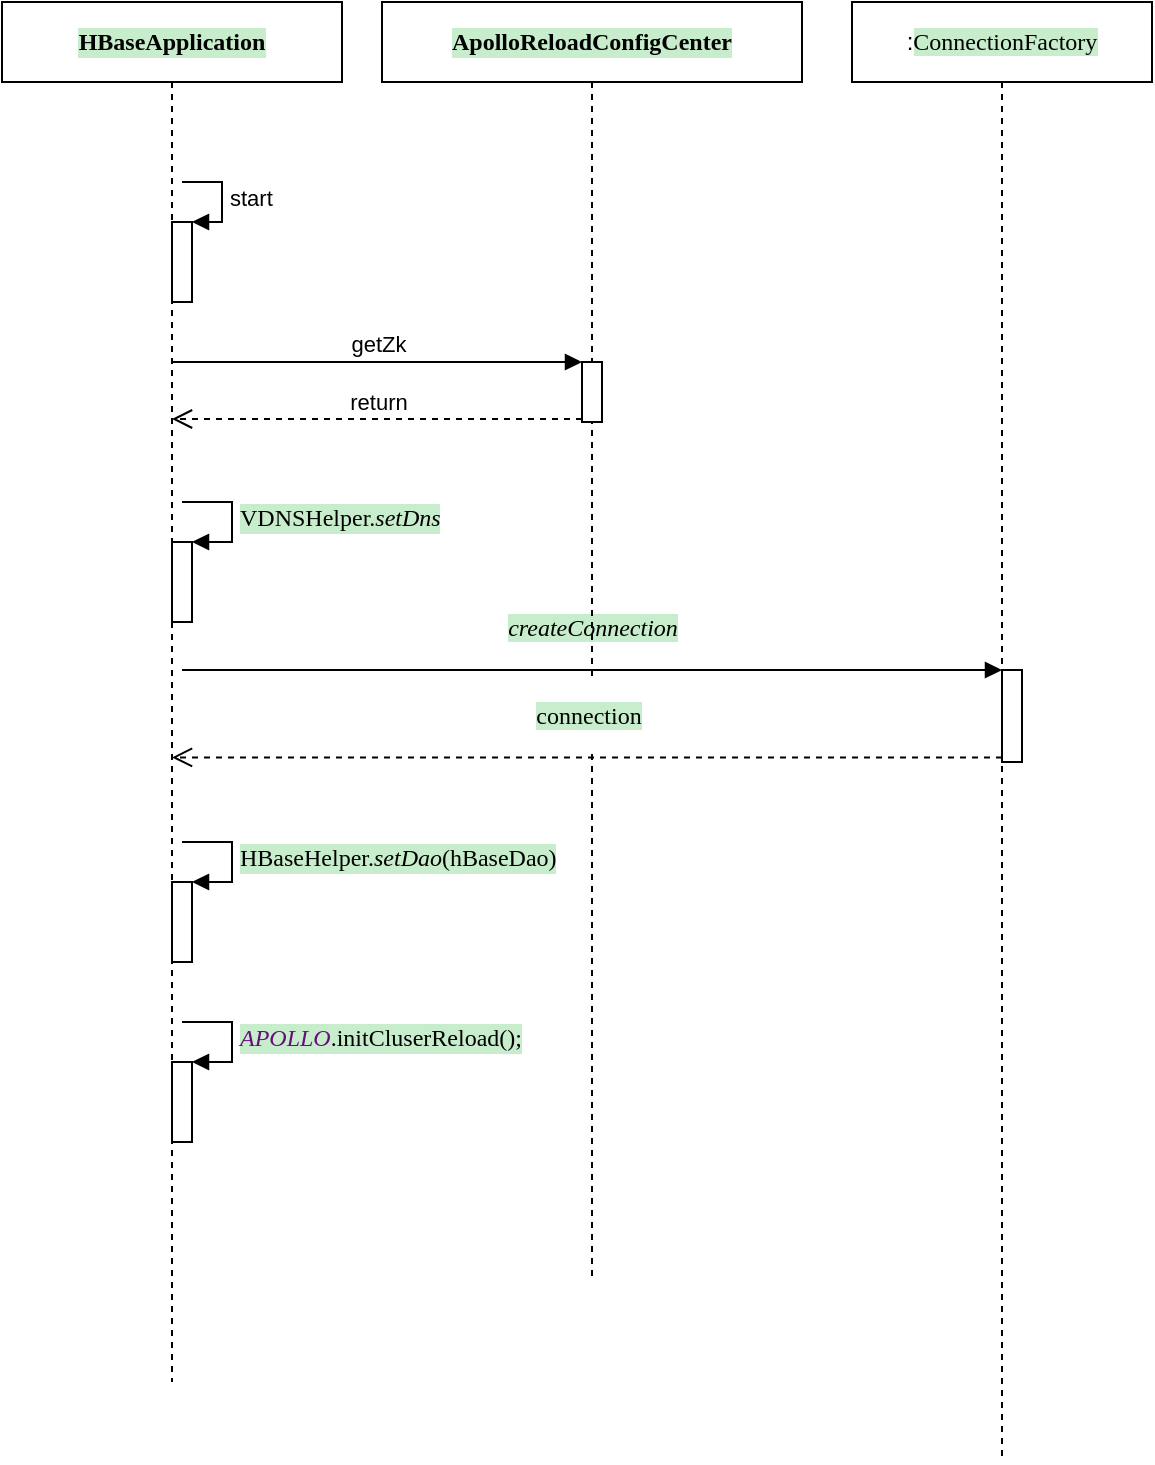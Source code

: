 <mxfile version="12.1.9" type="github" pages="1">
  <diagram id="xT3vci9xhDlzz1LShhqV" name="第 1 页">
    <mxGraphModel dx="1426" dy="745" grid="1" gridSize="10" guides="1" tooltips="1" connect="1" arrows="1" fold="1" page="1" pageScale="1" pageWidth="827" pageHeight="1169" math="0" shadow="0">
      <root>
        <mxCell id="0"/>
        <mxCell id="1" parent="0"/>
        <mxCell id="p_fjkcVtswT7v3uAvZ80-17" value="&lt;pre style=&quot;font-size: 9pt ; font-weight: 700 ; background-color: rgb(199 , 237 , 204) ; font-family: &amp;#34;menlo&amp;#34;&quot;&gt;HBaseApplication&lt;/pre&gt;" style="shape=umlLifeline;perimeter=lifelinePerimeter;whiteSpace=wrap;html=1;container=1;collapsible=0;recursiveResize=0;outlineConnect=0;" vertex="1" parent="1">
          <mxGeometry x="70" y="250" width="170" height="690" as="geometry"/>
        </mxCell>
        <mxCell id="p_fjkcVtswT7v3uAvZ80-19" value="start" style="edgeStyle=orthogonalEdgeStyle;html=1;align=left;spacingLeft=2;endArrow=block;rounded=0;entryX=1;entryY=0;" edge="1" target="p_fjkcVtswT7v3uAvZ80-18" parent="p_fjkcVtswT7v3uAvZ80-17">
          <mxGeometry relative="1" as="geometry">
            <mxPoint x="90" y="90" as="sourcePoint"/>
            <Array as="points">
              <mxPoint x="110" y="90"/>
              <mxPoint x="110" y="110"/>
            </Array>
          </mxGeometry>
        </mxCell>
        <mxCell id="p_fjkcVtswT7v3uAvZ80-27" value="" style="html=1;points=[];perimeter=orthogonalPerimeter;" vertex="1" parent="p_fjkcVtswT7v3uAvZ80-17">
          <mxGeometry x="85" y="270" width="10" height="40" as="geometry"/>
        </mxCell>
        <mxCell id="p_fjkcVtswT7v3uAvZ80-28" value="&lt;pre style=&quot;background-color: rgb(199 , 237 , 204) ; font-family: &amp;#34;menlo&amp;#34; ; font-size: 9pt&quot;&gt;VDNSHelper.&lt;span style=&quot;font-style: italic&quot;&gt;setDns&lt;/span&gt;&lt;/pre&gt;" style="edgeStyle=orthogonalEdgeStyle;html=1;align=left;spacingLeft=2;endArrow=block;rounded=0;entryX=1;entryY=0;" edge="1" target="p_fjkcVtswT7v3uAvZ80-27" parent="p_fjkcVtswT7v3uAvZ80-17">
          <mxGeometry relative="1" as="geometry">
            <mxPoint x="90" y="250" as="sourcePoint"/>
            <Array as="points">
              <mxPoint x="115" y="250"/>
            </Array>
          </mxGeometry>
        </mxCell>
        <mxCell id="p_fjkcVtswT7v3uAvZ80-31" value="&lt;pre style=&quot;background-color: rgb(199 , 237 , 204) ; font-family: &amp;#34;menlo&amp;#34; ; font-size: 9pt&quot;&gt;&lt;span style=&quot;font-style: italic&quot;&gt;createConnection&lt;/span&gt;&lt;/pre&gt;" style="html=1;verticalAlign=bottom;endArrow=block;entryX=0;entryY=0;" edge="1" target="p_fjkcVtswT7v3uAvZ80-30" parent="p_fjkcVtswT7v3uAvZ80-17">
          <mxGeometry relative="1" as="geometry">
            <mxPoint x="90" y="334" as="sourcePoint"/>
          </mxGeometry>
        </mxCell>
        <mxCell id="p_fjkcVtswT7v3uAvZ80-33" value="" style="html=1;points=[];perimeter=orthogonalPerimeter;" vertex="1" parent="p_fjkcVtswT7v3uAvZ80-17">
          <mxGeometry x="85" y="440" width="10" height="40" as="geometry"/>
        </mxCell>
        <mxCell id="p_fjkcVtswT7v3uAvZ80-34" value="&lt;pre style=&quot;background-color: rgb(199 , 237 , 204) ; font-family: &amp;#34;menlo&amp;#34; ; font-size: 9pt&quot;&gt;HBaseHelper.&lt;span style=&quot;font-style: italic&quot;&gt;setDao&lt;/span&gt;(hBaseDao)&lt;/pre&gt;" style="edgeStyle=orthogonalEdgeStyle;html=1;align=left;spacingLeft=2;endArrow=block;rounded=0;entryX=1;entryY=0;" edge="1" target="p_fjkcVtswT7v3uAvZ80-33" parent="p_fjkcVtswT7v3uAvZ80-17">
          <mxGeometry relative="1" as="geometry">
            <mxPoint x="90" y="420" as="sourcePoint"/>
            <Array as="points">
              <mxPoint x="115" y="420"/>
            </Array>
          </mxGeometry>
        </mxCell>
        <mxCell id="p_fjkcVtswT7v3uAvZ80-18" value="" style="html=1;points=[];perimeter=orthogonalPerimeter;" vertex="1" parent="p_fjkcVtswT7v3uAvZ80-17">
          <mxGeometry x="85" y="110" width="10" height="40" as="geometry"/>
        </mxCell>
        <mxCell id="p_fjkcVtswT7v3uAvZ80-35" value="" style="html=1;points=[];perimeter=orthogonalPerimeter;" vertex="1" parent="p_fjkcVtswT7v3uAvZ80-17">
          <mxGeometry x="85" y="530" width="10" height="40" as="geometry"/>
        </mxCell>
        <mxCell id="p_fjkcVtswT7v3uAvZ80-36" value="&lt;pre style=&quot;background-color: rgb(199 , 237 , 204) ; font-family: &amp;#34;menlo&amp;#34; ; font-size: 9pt&quot;&gt;&lt;span style=&quot;color: #660e7a ; font-style: italic&quot;&gt;APOLLO&lt;/span&gt;.initCluserReload();&lt;/pre&gt;" style="edgeStyle=orthogonalEdgeStyle;html=1;align=left;spacingLeft=2;endArrow=block;rounded=0;entryX=1;entryY=0;" edge="1" target="p_fjkcVtswT7v3uAvZ80-35" parent="p_fjkcVtswT7v3uAvZ80-17">
          <mxGeometry relative="1" as="geometry">
            <mxPoint x="90" y="510" as="sourcePoint"/>
            <Array as="points">
              <mxPoint x="115" y="510"/>
            </Array>
          </mxGeometry>
        </mxCell>
        <mxCell id="p_fjkcVtswT7v3uAvZ80-20" value="&lt;pre style=&quot;font-size: 9pt ; font-weight: 700 ; background-color: rgb(199 , 237 , 204) ; font-family: &amp;#34;menlo&amp;#34;&quot;&gt;&lt;pre style=&quot;font-family: &amp;#34;menlo&amp;#34; ; font-size: 9pt&quot;&gt;ApolloReloadConfigCenter&lt;/pre&gt;&lt;/pre&gt;" style="shape=umlLifeline;perimeter=lifelinePerimeter;whiteSpace=wrap;html=1;container=1;collapsible=0;recursiveResize=0;outlineConnect=0;" vertex="1" parent="1">
          <mxGeometry x="260" y="250" width="210" height="640" as="geometry"/>
        </mxCell>
        <mxCell id="p_fjkcVtswT7v3uAvZ80-24" value="" style="html=1;points=[];perimeter=orthogonalPerimeter;" vertex="1" parent="p_fjkcVtswT7v3uAvZ80-20">
          <mxGeometry x="100" y="180" width="10" height="30" as="geometry"/>
        </mxCell>
        <mxCell id="p_fjkcVtswT7v3uAvZ80-25" value="getZk" style="html=1;verticalAlign=bottom;endArrow=block;entryX=0;entryY=0;" edge="1" target="p_fjkcVtswT7v3uAvZ80-24" parent="1" source="p_fjkcVtswT7v3uAvZ80-17">
          <mxGeometry relative="1" as="geometry">
            <mxPoint x="110" y="470" as="sourcePoint"/>
          </mxGeometry>
        </mxCell>
        <mxCell id="p_fjkcVtswT7v3uAvZ80-26" value="return" style="html=1;verticalAlign=bottom;endArrow=open;dashed=1;endSize=8;exitX=0;exitY=0.95;" edge="1" source="p_fjkcVtswT7v3uAvZ80-24" parent="1" target="p_fjkcVtswT7v3uAvZ80-17">
          <mxGeometry relative="1" as="geometry">
            <mxPoint x="160" y="510" as="targetPoint"/>
          </mxGeometry>
        </mxCell>
        <mxCell id="p_fjkcVtswT7v3uAvZ80-29" value=":&lt;span style=&quot;background-color: rgb(199 , 237 , 204) ; font-family: &amp;#34;menlo&amp;#34; ; font-size: 9pt&quot;&gt;ConnectionFactory&lt;/span&gt;" style="shape=umlLifeline;perimeter=lifelinePerimeter;whiteSpace=wrap;html=1;container=1;collapsible=0;recursiveResize=0;outlineConnect=0;" vertex="1" parent="1">
          <mxGeometry x="495" y="250" width="150" height="730" as="geometry"/>
        </mxCell>
        <mxCell id="p_fjkcVtswT7v3uAvZ80-30" value="" style="html=1;points=[];perimeter=orthogonalPerimeter;" vertex="1" parent="1">
          <mxGeometry x="570" y="584" width="10" height="46" as="geometry"/>
        </mxCell>
        <mxCell id="p_fjkcVtswT7v3uAvZ80-32" value="&lt;pre style=&quot;background-color: rgb(199 , 237 , 204) ; font-family: &amp;#34;menlo&amp;#34; ; font-size: 9pt&quot;&gt;connection&lt;/pre&gt;" style="html=1;verticalAlign=bottom;endArrow=open;dashed=1;endSize=8;exitX=0;exitY=0.95;" edge="1" source="p_fjkcVtswT7v3uAvZ80-30" parent="1" target="p_fjkcVtswT7v3uAvZ80-17">
          <mxGeometry relative="1" as="geometry">
            <mxPoint x="160" y="660" as="targetPoint"/>
          </mxGeometry>
        </mxCell>
      </root>
    </mxGraphModel>
  </diagram>
</mxfile>
